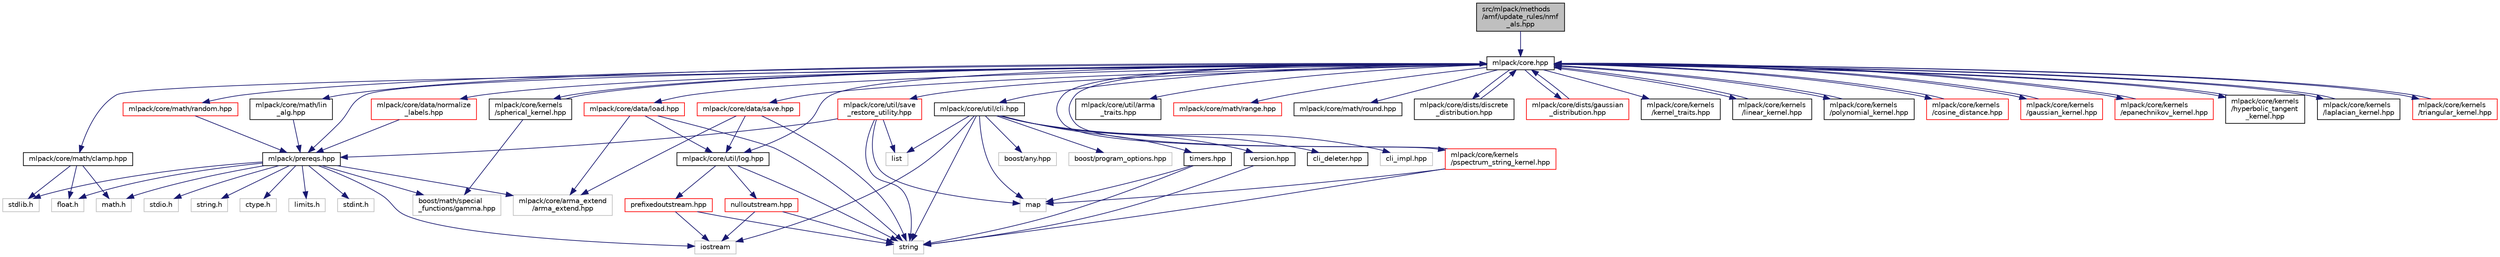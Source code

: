 digraph "src/mlpack/methods/amf/update_rules/nmf_als.hpp"
{
  edge [fontname="Helvetica",fontsize="10",labelfontname="Helvetica",labelfontsize="10"];
  node [fontname="Helvetica",fontsize="10",shape=record];
  Node1 [label="src/mlpack/methods\l/amf/update_rules/nmf\l_als.hpp",height=0.2,width=0.4,color="black", fillcolor="grey75", style="filled" fontcolor="black"];
  Node1 -> Node2 [color="midnightblue",fontsize="10",style="solid",fontname="Helvetica"];
  Node2 [label="mlpack/core.hpp",height=0.2,width=0.4,color="black", fillcolor="white", style="filled",URL="$core_8hpp.html"];
  Node2 -> Node3 [color="midnightblue",fontsize="10",style="solid",fontname="Helvetica"];
  Node3 [label="mlpack/prereqs.hpp",height=0.2,width=0.4,color="black", fillcolor="white", style="filled",URL="$prereqs_8hpp.html",tooltip="The core includes that mlpack expects; standard C++ includes and Armadillo. "];
  Node3 -> Node4 [color="midnightblue",fontsize="10",style="solid",fontname="Helvetica"];
  Node4 [label="stdlib.h",height=0.2,width=0.4,color="grey75", fillcolor="white", style="filled"];
  Node3 -> Node5 [color="midnightblue",fontsize="10",style="solid",fontname="Helvetica"];
  Node5 [label="stdio.h",height=0.2,width=0.4,color="grey75", fillcolor="white", style="filled"];
  Node3 -> Node6 [color="midnightblue",fontsize="10",style="solid",fontname="Helvetica"];
  Node6 [label="string.h",height=0.2,width=0.4,color="grey75", fillcolor="white", style="filled"];
  Node3 -> Node7 [color="midnightblue",fontsize="10",style="solid",fontname="Helvetica"];
  Node7 [label="ctype.h",height=0.2,width=0.4,color="grey75", fillcolor="white", style="filled"];
  Node3 -> Node8 [color="midnightblue",fontsize="10",style="solid",fontname="Helvetica"];
  Node8 [label="limits.h",height=0.2,width=0.4,color="grey75", fillcolor="white", style="filled"];
  Node3 -> Node9 [color="midnightblue",fontsize="10",style="solid",fontname="Helvetica"];
  Node9 [label="float.h",height=0.2,width=0.4,color="grey75", fillcolor="white", style="filled"];
  Node3 -> Node10 [color="midnightblue",fontsize="10",style="solid",fontname="Helvetica"];
  Node10 [label="stdint.h",height=0.2,width=0.4,color="grey75", fillcolor="white", style="filled"];
  Node3 -> Node11 [color="midnightblue",fontsize="10",style="solid",fontname="Helvetica"];
  Node11 [label="iostream",height=0.2,width=0.4,color="grey75", fillcolor="white", style="filled"];
  Node3 -> Node12 [color="midnightblue",fontsize="10",style="solid",fontname="Helvetica"];
  Node12 [label="math.h",height=0.2,width=0.4,color="grey75", fillcolor="white", style="filled"];
  Node3 -> Node13 [color="midnightblue",fontsize="10",style="solid",fontname="Helvetica"];
  Node13 [label="boost/math/special\l_functions/gamma.hpp",height=0.2,width=0.4,color="grey75", fillcolor="white", style="filled"];
  Node3 -> Node14 [color="midnightblue",fontsize="10",style="solid",fontname="Helvetica"];
  Node14 [label="mlpack/core/arma_extend\l/arma_extend.hpp",height=0.2,width=0.4,color="grey75", fillcolor="white", style="filled"];
  Node2 -> Node15 [color="midnightblue",fontsize="10",style="solid",fontname="Helvetica"];
  Node15 [label="mlpack/core/util/arma\l_traits.hpp",height=0.2,width=0.4,color="black", fillcolor="white", style="filled",URL="$arma__traits_8hpp.html"];
  Node2 -> Node16 [color="midnightblue",fontsize="10",style="solid",fontname="Helvetica"];
  Node16 [label="mlpack/core/util/log.hpp",height=0.2,width=0.4,color="black", fillcolor="white", style="filled",URL="$log_8hpp.html"];
  Node16 -> Node17 [color="midnightblue",fontsize="10",style="solid",fontname="Helvetica"];
  Node17 [label="string",height=0.2,width=0.4,color="grey75", fillcolor="white", style="filled"];
  Node16 -> Node18 [color="midnightblue",fontsize="10",style="solid",fontname="Helvetica"];
  Node18 [label="prefixedoutstream.hpp",height=0.2,width=0.4,color="red", fillcolor="white", style="filled",URL="$prefixedoutstream_8hpp.html"];
  Node18 -> Node11 [color="midnightblue",fontsize="10",style="solid",fontname="Helvetica"];
  Node18 -> Node17 [color="midnightblue",fontsize="10",style="solid",fontname="Helvetica"];
  Node16 -> Node19 [color="midnightblue",fontsize="10",style="solid",fontname="Helvetica"];
  Node19 [label="nulloutstream.hpp",height=0.2,width=0.4,color="red", fillcolor="white", style="filled",URL="$nulloutstream_8hpp.html"];
  Node19 -> Node11 [color="midnightblue",fontsize="10",style="solid",fontname="Helvetica"];
  Node19 -> Node17 [color="midnightblue",fontsize="10",style="solid",fontname="Helvetica"];
  Node2 -> Node20 [color="midnightblue",fontsize="10",style="solid",fontname="Helvetica"];
  Node20 [label="mlpack/core/util/cli.hpp",height=0.2,width=0.4,color="black", fillcolor="white", style="filled",URL="$cli_8hpp.html"];
  Node20 -> Node21 [color="midnightblue",fontsize="10",style="solid",fontname="Helvetica"];
  Node21 [label="list",height=0.2,width=0.4,color="grey75", fillcolor="white", style="filled"];
  Node20 -> Node11 [color="midnightblue",fontsize="10",style="solid",fontname="Helvetica"];
  Node20 -> Node22 [color="midnightblue",fontsize="10",style="solid",fontname="Helvetica"];
  Node22 [label="map",height=0.2,width=0.4,color="grey75", fillcolor="white", style="filled"];
  Node20 -> Node17 [color="midnightblue",fontsize="10",style="solid",fontname="Helvetica"];
  Node20 -> Node23 [color="midnightblue",fontsize="10",style="solid",fontname="Helvetica"];
  Node23 [label="boost/any.hpp",height=0.2,width=0.4,color="grey75", fillcolor="white", style="filled"];
  Node20 -> Node24 [color="midnightblue",fontsize="10",style="solid",fontname="Helvetica"];
  Node24 [label="boost/program_options.hpp",height=0.2,width=0.4,color="grey75", fillcolor="white", style="filled"];
  Node20 -> Node25 [color="midnightblue",fontsize="10",style="solid",fontname="Helvetica"];
  Node25 [label="timers.hpp",height=0.2,width=0.4,color="black", fillcolor="white", style="filled",URL="$timers_8hpp.html"];
  Node25 -> Node22 [color="midnightblue",fontsize="10",style="solid",fontname="Helvetica"];
  Node25 -> Node17 [color="midnightblue",fontsize="10",style="solid",fontname="Helvetica"];
  Node20 -> Node26 [color="midnightblue",fontsize="10",style="solid",fontname="Helvetica"];
  Node26 [label="cli_deleter.hpp",height=0.2,width=0.4,color="black", fillcolor="white", style="filled",URL="$cli__deleter_8hpp.html"];
  Node20 -> Node27 [color="midnightblue",fontsize="10",style="solid",fontname="Helvetica"];
  Node27 [label="version.hpp",height=0.2,width=0.4,color="black", fillcolor="white", style="filled",URL="$src_2mlpack_2core_2util_2version_8hpp.html"];
  Node27 -> Node17 [color="midnightblue",fontsize="10",style="solid",fontname="Helvetica"];
  Node20 -> Node28 [color="midnightblue",fontsize="10",style="solid",fontname="Helvetica"];
  Node28 [label="cli_impl.hpp",height=0.2,width=0.4,color="grey75", fillcolor="white", style="filled"];
  Node2 -> Node29 [color="midnightblue",fontsize="10",style="solid",fontname="Helvetica"];
  Node29 [label="mlpack/core/data/load.hpp",height=0.2,width=0.4,color="red", fillcolor="white", style="filled",URL="$load_8hpp.html"];
  Node29 -> Node16 [color="midnightblue",fontsize="10",style="solid",fontname="Helvetica"];
  Node29 -> Node14 [color="midnightblue",fontsize="10",style="solid",fontname="Helvetica"];
  Node29 -> Node17 [color="midnightblue",fontsize="10",style="solid",fontname="Helvetica"];
  Node2 -> Node30 [color="midnightblue",fontsize="10",style="solid",fontname="Helvetica"];
  Node30 [label="mlpack/core/data/save.hpp",height=0.2,width=0.4,color="red", fillcolor="white", style="filled",URL="$save_8hpp.html"];
  Node30 -> Node16 [color="midnightblue",fontsize="10",style="solid",fontname="Helvetica"];
  Node30 -> Node14 [color="midnightblue",fontsize="10",style="solid",fontname="Helvetica"];
  Node30 -> Node17 [color="midnightblue",fontsize="10",style="solid",fontname="Helvetica"];
  Node2 -> Node31 [color="midnightblue",fontsize="10",style="solid",fontname="Helvetica"];
  Node31 [label="mlpack/core/data/normalize\l_labels.hpp",height=0.2,width=0.4,color="red", fillcolor="white", style="filled",URL="$normalize__labels_8hpp.html"];
  Node31 -> Node3 [color="midnightblue",fontsize="10",style="solid",fontname="Helvetica"];
  Node2 -> Node32 [color="midnightblue",fontsize="10",style="solid",fontname="Helvetica"];
  Node32 [label="mlpack/core/math/clamp.hpp",height=0.2,width=0.4,color="black", fillcolor="white", style="filled",URL="$clamp_8hpp.html",tooltip="Miscellaneous math clamping routines. "];
  Node32 -> Node4 [color="midnightblue",fontsize="10",style="solid",fontname="Helvetica"];
  Node32 -> Node12 [color="midnightblue",fontsize="10",style="solid",fontname="Helvetica"];
  Node32 -> Node9 [color="midnightblue",fontsize="10",style="solid",fontname="Helvetica"];
  Node2 -> Node33 [color="midnightblue",fontsize="10",style="solid",fontname="Helvetica"];
  Node33 [label="mlpack/core/math/random.hpp",height=0.2,width=0.4,color="red", fillcolor="white", style="filled",URL="$random_8hpp.html",tooltip="Miscellaneous math random-related routines. "];
  Node33 -> Node3 [color="midnightblue",fontsize="10",style="solid",fontname="Helvetica"];
  Node2 -> Node34 [color="midnightblue",fontsize="10",style="solid",fontname="Helvetica"];
  Node34 [label="mlpack/core/math/lin\l_alg.hpp",height=0.2,width=0.4,color="black", fillcolor="white", style="filled",URL="$lin__alg_8hpp.html"];
  Node34 -> Node3 [color="midnightblue",fontsize="10",style="solid",fontname="Helvetica"];
  Node2 -> Node35 [color="midnightblue",fontsize="10",style="solid",fontname="Helvetica"];
  Node35 [label="mlpack/core/math/range.hpp",height=0.2,width=0.4,color="red", fillcolor="white", style="filled",URL="$range_8hpp.html",tooltip="Definition of the Range class, which represents a simple range with a lower and upper bound..."];
  Node2 -> Node36 [color="midnightblue",fontsize="10",style="solid",fontname="Helvetica"];
  Node36 [label="mlpack/core/math/round.hpp",height=0.2,width=0.4,color="black", fillcolor="white", style="filled",URL="$round_8hpp.html"];
  Node2 -> Node37 [color="midnightblue",fontsize="10",style="solid",fontname="Helvetica"];
  Node37 [label="mlpack/core/util/save\l_restore_utility.hpp",height=0.2,width=0.4,color="red", fillcolor="white", style="filled",URL="$save__restore__utility_8hpp.html"];
  Node37 -> Node3 [color="midnightblue",fontsize="10",style="solid",fontname="Helvetica"];
  Node37 -> Node21 [color="midnightblue",fontsize="10",style="solid",fontname="Helvetica"];
  Node37 -> Node22 [color="midnightblue",fontsize="10",style="solid",fontname="Helvetica"];
  Node37 -> Node17 [color="midnightblue",fontsize="10",style="solid",fontname="Helvetica"];
  Node2 -> Node38 [color="midnightblue",fontsize="10",style="solid",fontname="Helvetica"];
  Node38 [label="mlpack/core/dists/discrete\l_distribution.hpp",height=0.2,width=0.4,color="black", fillcolor="white", style="filled",URL="$discrete__distribution_8hpp.html"];
  Node38 -> Node2 [color="midnightblue",fontsize="10",style="solid",fontname="Helvetica"];
  Node2 -> Node39 [color="midnightblue",fontsize="10",style="solid",fontname="Helvetica"];
  Node39 [label="mlpack/core/dists/gaussian\l_distribution.hpp",height=0.2,width=0.4,color="red", fillcolor="white", style="filled",URL="$gaussian__distribution_8hpp.html"];
  Node39 -> Node2 [color="midnightblue",fontsize="10",style="solid",fontname="Helvetica"];
  Node2 -> Node40 [color="midnightblue",fontsize="10",style="solid",fontname="Helvetica"];
  Node40 [label="mlpack/core/kernels\l/kernel_traits.hpp",height=0.2,width=0.4,color="black", fillcolor="white", style="filled",URL="$kernel__traits_8hpp.html"];
  Node2 -> Node41 [color="midnightblue",fontsize="10",style="solid",fontname="Helvetica"];
  Node41 [label="mlpack/core/kernels\l/linear_kernel.hpp",height=0.2,width=0.4,color="black", fillcolor="white", style="filled",URL="$linear__kernel_8hpp.html"];
  Node41 -> Node2 [color="midnightblue",fontsize="10",style="solid",fontname="Helvetica"];
  Node2 -> Node42 [color="midnightblue",fontsize="10",style="solid",fontname="Helvetica"];
  Node42 [label="mlpack/core/kernels\l/polynomial_kernel.hpp",height=0.2,width=0.4,color="black", fillcolor="white", style="filled",URL="$polynomial__kernel_8hpp.html"];
  Node42 -> Node2 [color="midnightblue",fontsize="10",style="solid",fontname="Helvetica"];
  Node2 -> Node43 [color="midnightblue",fontsize="10",style="solid",fontname="Helvetica"];
  Node43 [label="mlpack/core/kernels\l/cosine_distance.hpp",height=0.2,width=0.4,color="red", fillcolor="white", style="filled",URL="$cosine__distance_8hpp.html"];
  Node43 -> Node2 [color="midnightblue",fontsize="10",style="solid",fontname="Helvetica"];
  Node2 -> Node44 [color="midnightblue",fontsize="10",style="solid",fontname="Helvetica"];
  Node44 [label="mlpack/core/kernels\l/gaussian_kernel.hpp",height=0.2,width=0.4,color="red", fillcolor="white", style="filled",URL="$gaussian__kernel_8hpp.html"];
  Node44 -> Node2 [color="midnightblue",fontsize="10",style="solid",fontname="Helvetica"];
  Node2 -> Node45 [color="midnightblue",fontsize="10",style="solid",fontname="Helvetica"];
  Node45 [label="mlpack/core/kernels\l/epanechnikov_kernel.hpp",height=0.2,width=0.4,color="red", fillcolor="white", style="filled",URL="$epanechnikov__kernel_8hpp.html"];
  Node45 -> Node2 [color="midnightblue",fontsize="10",style="solid",fontname="Helvetica"];
  Node2 -> Node46 [color="midnightblue",fontsize="10",style="solid",fontname="Helvetica"];
  Node46 [label="mlpack/core/kernels\l/hyperbolic_tangent\l_kernel.hpp",height=0.2,width=0.4,color="black", fillcolor="white", style="filled",URL="$hyperbolic__tangent__kernel_8hpp.html"];
  Node46 -> Node2 [color="midnightblue",fontsize="10",style="solid",fontname="Helvetica"];
  Node2 -> Node47 [color="midnightblue",fontsize="10",style="solid",fontname="Helvetica"];
  Node47 [label="mlpack/core/kernels\l/laplacian_kernel.hpp",height=0.2,width=0.4,color="black", fillcolor="white", style="filled",URL="$laplacian__kernel_8hpp.html"];
  Node47 -> Node2 [color="midnightblue",fontsize="10",style="solid",fontname="Helvetica"];
  Node2 -> Node48 [color="midnightblue",fontsize="10",style="solid",fontname="Helvetica"];
  Node48 [label="mlpack/core/kernels\l/pspectrum_string_kernel.hpp",height=0.2,width=0.4,color="red", fillcolor="white", style="filled",URL="$pspectrum__string__kernel_8hpp.html"];
  Node48 -> Node22 [color="midnightblue",fontsize="10",style="solid",fontname="Helvetica"];
  Node48 -> Node17 [color="midnightblue",fontsize="10",style="solid",fontname="Helvetica"];
  Node48 -> Node2 [color="midnightblue",fontsize="10",style="solid",fontname="Helvetica"];
  Node2 -> Node49 [color="midnightblue",fontsize="10",style="solid",fontname="Helvetica"];
  Node49 [label="mlpack/core/kernels\l/spherical_kernel.hpp",height=0.2,width=0.4,color="black", fillcolor="white", style="filled",URL="$spherical__kernel_8hpp.html"];
  Node49 -> Node13 [color="midnightblue",fontsize="10",style="solid",fontname="Helvetica"];
  Node49 -> Node2 [color="midnightblue",fontsize="10",style="solid",fontname="Helvetica"];
  Node2 -> Node50 [color="midnightblue",fontsize="10",style="solid",fontname="Helvetica"];
  Node50 [label="mlpack/core/kernels\l/triangular_kernel.hpp",height=0.2,width=0.4,color="red", fillcolor="white", style="filled",URL="$triangular__kernel_8hpp.html"];
  Node50 -> Node2 [color="midnightblue",fontsize="10",style="solid",fontname="Helvetica"];
}
